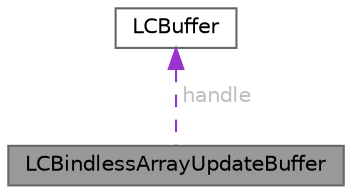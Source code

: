 digraph "LCBindlessArrayUpdateBuffer"
{
 // LATEX_PDF_SIZE
  bgcolor="transparent";
  edge [fontname=Helvetica,fontsize=10,labelfontname=Helvetica,labelfontsize=10];
  node [fontname=Helvetica,fontsize=10,shape=box,height=0.2,width=0.4];
  Node1 [id="Node000001",label="LCBindlessArrayUpdateBuffer",height=0.2,width=0.4,color="gray40", fillcolor="grey60", style="filled", fontcolor="black",tooltip=" "];
  Node2 -> Node1 [id="edge1_Node000001_Node000002",dir="back",color="darkorchid3",style="dashed",tooltip=" ",label=" handle",fontcolor="grey" ];
  Node2 [id="Node000002",label="LCBuffer",height=0.2,width=0.4,color="gray40", fillcolor="white", style="filled",URL="$struct_l_c_buffer.html",tooltip=" "];
}
